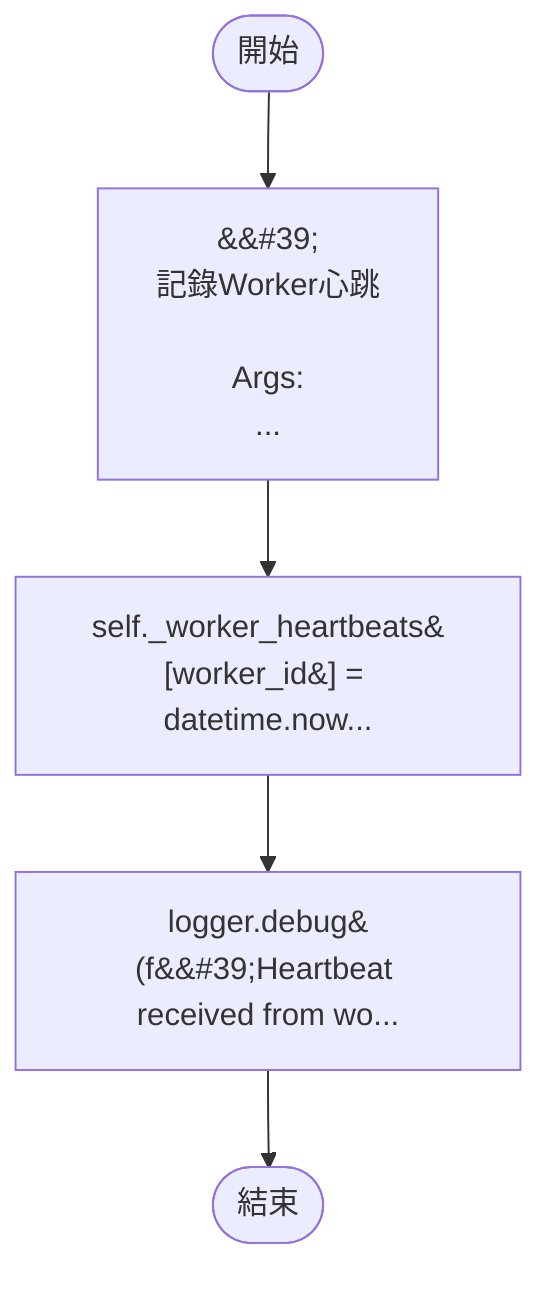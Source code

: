 flowchart TB
    n1([開始])
    n2([結束])
    n3[&amp;&#35;39;\n        記錄Worker心跳\n\n        Args:\n     ...]
    n4[self._worker_heartbeats&#91;worker_id&#93; = datetime.now...]
    n5[logger.debug&#40;f&amp;&#35;39;Heartbeat received from wo...]
    n1 --> n3
    n3 --> n4
    n4 --> n5
    n5 --> n2